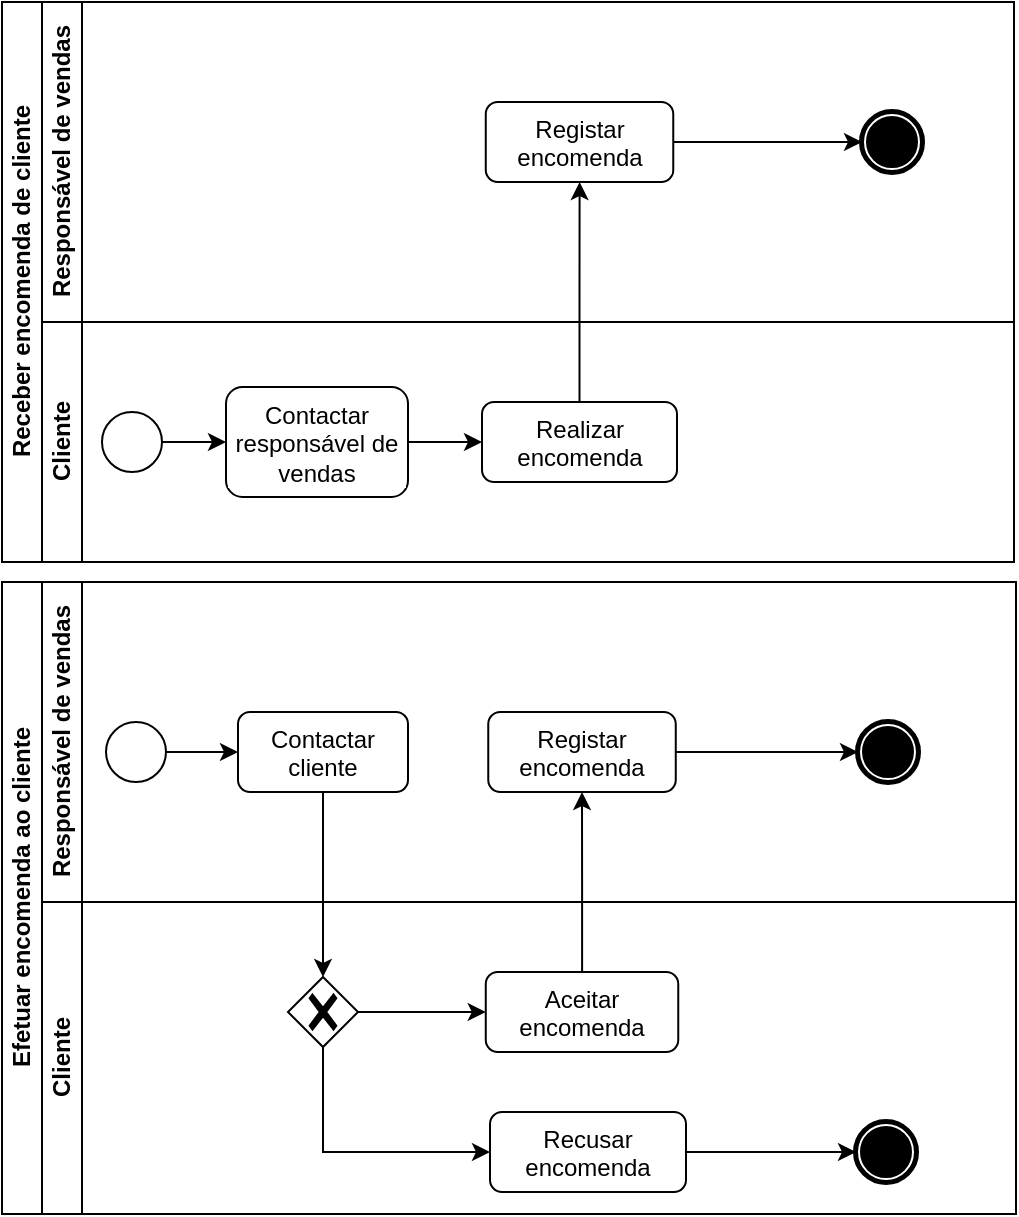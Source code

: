 <mxfile version="20.6.1" type="device" pages="4"><diagram id="prtHgNgQTEPvFCAcTncT" name="Encomenda"><mxGraphModel dx="967" dy="683" grid="0" gridSize="10" guides="1" tooltips="1" connect="1" arrows="1" fold="1" page="1" pageScale="1" pageWidth="827" pageHeight="1169" math="0" shadow="0"><root><mxCell id="0"/><mxCell id="1" parent="0"/><mxCell id="yx0AyMWjw7R9wKu44kIX-41" value="Receber encomenda de cliente" style="swimlane;html=1;childLayout=stackLayout;resizeParent=1;resizeParentMax=0;horizontal=0;startSize=20;horizontalStack=0;" vertex="1" parent="1"><mxGeometry x="130" y="20" width="506" height="280" as="geometry"/></mxCell><mxCell id="yx0AyMWjw7R9wKu44kIX-42" value="" style="edgeStyle=orthogonalEdgeStyle;rounded=0;orthogonalLoop=1;jettySize=auto;html=1;dashed=1;endArrow=none;endFill=0;" edge="1" parent="yx0AyMWjw7R9wKu44kIX-41"><mxGeometry relative="1" as="geometry"><mxPoint x="180" y="90" as="sourcePoint"/><mxPoint x="180" y="90" as="targetPoint"/></mxGeometry></mxCell><mxCell id="yx0AyMWjw7R9wKu44kIX-43" style="edgeStyle=orthogonalEdgeStyle;rounded=0;orthogonalLoop=1;jettySize=auto;html=1;endArrow=classic;endFill=1;" edge="1" parent="yx0AyMWjw7R9wKu44kIX-41"><mxGeometry relative="1" as="geometry"><mxPoint x="300" y="140" as="targetPoint"/></mxGeometry></mxCell><mxCell id="yx0AyMWjw7R9wKu44kIX-44" style="edgeStyle=orthogonalEdgeStyle;rounded=0;orthogonalLoop=1;jettySize=auto;html=1;endArrow=classic;endFill=1;" edge="1" parent="yx0AyMWjw7R9wKu44kIX-41"><mxGeometry relative="1" as="geometry"><Array as="points"><mxPoint x="180" y="220"/><mxPoint x="400" y="220"/></Array><mxPoint x="180" y="90" as="sourcePoint"/></mxGeometry></mxCell><mxCell id="yx0AyMWjw7R9wKu44kIX-45" value="Responsável de vendas" style="swimlane;html=1;startSize=20;horizontal=0;" vertex="1" parent="yx0AyMWjw7R9wKu44kIX-41"><mxGeometry x="20" width="486" height="160" as="geometry"/></mxCell><mxCell id="yx0AyMWjw7R9wKu44kIX-46" value="" style="edgeStyle=orthogonalEdgeStyle;rounded=0;orthogonalLoop=1;jettySize=auto;html=1;endArrow=classic;endFill=1;" edge="1" parent="yx0AyMWjw7R9wKu44kIX-45"><mxGeometry relative="1" as="geometry"><mxPoint x="200" y="60" as="sourcePoint"/></mxGeometry></mxCell><mxCell id="yx0AyMWjw7R9wKu44kIX-47" style="edgeStyle=orthogonalEdgeStyle;rounded=0;orthogonalLoop=1;jettySize=auto;html=1;" edge="1" parent="yx0AyMWjw7R9wKu44kIX-45" source="yx0AyMWjw7R9wKu44kIX-48" target="yx0AyMWjw7R9wKu44kIX-49"><mxGeometry relative="1" as="geometry"/></mxCell><mxCell id="yx0AyMWjw7R9wKu44kIX-48" value="Registar encomenda" style="rounded=1;whiteSpace=wrap;html=1;verticalAlign=top;labelBackgroundColor=#ffffff;" vertex="1" parent="yx0AyMWjw7R9wKu44kIX-45"><mxGeometry x="221.88" y="50" width="93.75" height="40" as="geometry"/></mxCell><mxCell id="yx0AyMWjw7R9wKu44kIX-49" value="" style="points=[[0.145,0.145,0],[0.5,0,0],[0.855,0.145,0],[1,0.5,0],[0.855,0.855,0],[0.5,1,0],[0.145,0.855,0],[0,0.5,0]];shape=mxgraph.bpmn.event;html=1;verticalLabelPosition=bottom;labelBackgroundColor=#ffffff;verticalAlign=top;align=center;perimeter=ellipsePerimeter;outlineConnect=0;aspect=fixed;outline=end;symbol=terminate;" vertex="1" parent="yx0AyMWjw7R9wKu44kIX-45"><mxGeometry x="410" y="55" width="30" height="30" as="geometry"/></mxCell><mxCell id="yx0AyMWjw7R9wKu44kIX-50" value="Cliente" style="swimlane;html=1;startSize=20;horizontal=0;" vertex="1" parent="yx0AyMWjw7R9wKu44kIX-41"><mxGeometry x="20" y="160" width="486" height="120" as="geometry"><mxRectangle x="20" y="160" width="550" height="26" as="alternateBounds"/></mxGeometry></mxCell><mxCell id="yx0AyMWjw7R9wKu44kIX-51" value="" style="edgeStyle=orthogonalEdgeStyle;rounded=0;orthogonalLoop=1;jettySize=auto;html=1;endArrow=classic;endFill=1;" edge="1" parent="yx0AyMWjw7R9wKu44kIX-50"><mxGeometry relative="1" as="geometry"><mxPoint x="320" y="50" as="sourcePoint"/></mxGeometry></mxCell><mxCell id="yx0AyMWjw7R9wKu44kIX-52" value="" style="edgeStyle=orthogonalEdgeStyle;rounded=0;orthogonalLoop=1;jettySize=auto;html=1;" edge="1" parent="yx0AyMWjw7R9wKu44kIX-50" source="yx0AyMWjw7R9wKu44kIX-53" target="yx0AyMWjw7R9wKu44kIX-54"><mxGeometry relative="1" as="geometry"/></mxCell><mxCell id="yx0AyMWjw7R9wKu44kIX-53" value="" style="points=[[0.145,0.145,0],[0.5,0,0],[0.855,0.145,0],[1,0.5,0],[0.855,0.855,0],[0.5,1,0],[0.145,0.855,0],[0,0.5,0]];shape=mxgraph.bpmn.event;html=1;verticalLabelPosition=bottom;labelBackgroundColor=#ffffff;verticalAlign=top;align=center;perimeter=ellipsePerimeter;outlineConnect=0;aspect=fixed;outline=standard;symbol=general;" vertex="1" parent="yx0AyMWjw7R9wKu44kIX-50"><mxGeometry x="30" y="45" width="30" height="30" as="geometry"/></mxCell><mxCell id="yx0AyMWjw7R9wKu44kIX-54" value="Contactar responsável de vendas" style="rounded=1;whiteSpace=wrap;html=1;verticalAlign=top;labelBackgroundColor=#ffffff;" vertex="1" parent="yx0AyMWjw7R9wKu44kIX-50"><mxGeometry x="92" y="32.5" width="91" height="55" as="geometry"/></mxCell><mxCell id="yx0AyMWjw7R9wKu44kIX-55" value="Realizar&lt;br&gt;encomenda" style="whiteSpace=wrap;html=1;verticalAlign=top;rounded=1;labelBackgroundColor=#ffffff;" vertex="1" parent="yx0AyMWjw7R9wKu44kIX-50"><mxGeometry x="220" y="40" width="97.5" height="40" as="geometry"/></mxCell><mxCell id="yx0AyMWjw7R9wKu44kIX-56" value="" style="edgeStyle=orthogonalEdgeStyle;rounded=0;orthogonalLoop=1;jettySize=auto;html=1;" edge="1" parent="yx0AyMWjw7R9wKu44kIX-50" source="yx0AyMWjw7R9wKu44kIX-54" target="yx0AyMWjw7R9wKu44kIX-55"><mxGeometry relative="1" as="geometry"/></mxCell><mxCell id="yx0AyMWjw7R9wKu44kIX-57" style="edgeStyle=orthogonalEdgeStyle;rounded=0;orthogonalLoop=1;jettySize=auto;html=1;" edge="1" parent="yx0AyMWjw7R9wKu44kIX-41" source="yx0AyMWjw7R9wKu44kIX-55" target="yx0AyMWjw7R9wKu44kIX-48"><mxGeometry relative="1" as="geometry"/></mxCell><mxCell id="yx0AyMWjw7R9wKu44kIX-58" value="Efetuar encomenda ao cliente" style="swimlane;html=1;childLayout=stackLayout;resizeParent=1;resizeParentMax=0;horizontal=0;startSize=20;horizontalStack=0;" vertex="1" parent="1"><mxGeometry x="130" y="310" width="507" height="316" as="geometry"/></mxCell><mxCell id="yx0AyMWjw7R9wKu44kIX-59" value="" style="edgeStyle=orthogonalEdgeStyle;rounded=0;orthogonalLoop=1;jettySize=auto;html=1;dashed=1;endArrow=none;endFill=0;" edge="1" parent="yx0AyMWjw7R9wKu44kIX-58"><mxGeometry relative="1" as="geometry"><mxPoint x="180" y="90" as="sourcePoint"/><mxPoint x="180" y="90" as="targetPoint"/></mxGeometry></mxCell><mxCell id="yx0AyMWjw7R9wKu44kIX-60" style="edgeStyle=orthogonalEdgeStyle;rounded=0;orthogonalLoop=1;jettySize=auto;html=1;endArrow=classic;endFill=1;" edge="1" parent="yx0AyMWjw7R9wKu44kIX-58"><mxGeometry relative="1" as="geometry"><mxPoint x="300" y="140" as="targetPoint"/></mxGeometry></mxCell><mxCell id="yx0AyMWjw7R9wKu44kIX-61" style="edgeStyle=orthogonalEdgeStyle;rounded=0;orthogonalLoop=1;jettySize=auto;html=1;endArrow=classic;endFill=1;" edge="1" parent="yx0AyMWjw7R9wKu44kIX-58"><mxGeometry relative="1" as="geometry"><Array as="points"><mxPoint x="180" y="220"/><mxPoint x="400" y="220"/></Array><mxPoint x="180" y="90" as="sourcePoint"/></mxGeometry></mxCell><mxCell id="yx0AyMWjw7R9wKu44kIX-62" value="Responsável de vendas" style="swimlane;html=1;startSize=20;horizontal=0;" vertex="1" parent="yx0AyMWjw7R9wKu44kIX-58"><mxGeometry x="20" width="487" height="160" as="geometry"/></mxCell><mxCell id="yx0AyMWjw7R9wKu44kIX-63" value="" style="edgeStyle=orthogonalEdgeStyle;rounded=0;orthogonalLoop=1;jettySize=auto;html=1;endArrow=classic;endFill=1;" edge="1" parent="yx0AyMWjw7R9wKu44kIX-62"><mxGeometry relative="1" as="geometry"><mxPoint x="200" y="60" as="sourcePoint"/></mxGeometry></mxCell><mxCell id="yx0AyMWjw7R9wKu44kIX-64" style="edgeStyle=orthogonalEdgeStyle;rounded=0;orthogonalLoop=1;jettySize=auto;html=1;" edge="1" parent="yx0AyMWjw7R9wKu44kIX-62" source="yx0AyMWjw7R9wKu44kIX-65" target="yx0AyMWjw7R9wKu44kIX-66"><mxGeometry relative="1" as="geometry"/></mxCell><mxCell id="yx0AyMWjw7R9wKu44kIX-65" value="Registar encomenda" style="rounded=1;whiteSpace=wrap;html=1;verticalAlign=top;labelBackgroundColor=#ffffff;" vertex="1" parent="yx0AyMWjw7R9wKu44kIX-62"><mxGeometry x="223.13" y="65" width="93.75" height="40" as="geometry"/></mxCell><mxCell id="yx0AyMWjw7R9wKu44kIX-66" value="" style="points=[[0.145,0.145,0],[0.5,0,0],[0.855,0.145,0],[1,0.5,0],[0.855,0.855,0],[0.5,1,0],[0.145,0.855,0],[0,0.5,0]];shape=mxgraph.bpmn.event;html=1;verticalLabelPosition=bottom;labelBackgroundColor=#ffffff;verticalAlign=top;align=center;perimeter=ellipsePerimeter;outlineConnect=0;aspect=fixed;outline=end;symbol=terminate;" vertex="1" parent="yx0AyMWjw7R9wKu44kIX-62"><mxGeometry x="408" y="70" width="30" height="30" as="geometry"/></mxCell><mxCell id="yx0AyMWjw7R9wKu44kIX-67" value="" style="points=[[0.145,0.145,0],[0.5,0,0],[0.855,0.145,0],[1,0.5,0],[0.855,0.855,0],[0.5,1,0],[0.145,0.855,0],[0,0.5,0]];shape=mxgraph.bpmn.event;html=1;verticalLabelPosition=bottom;labelBackgroundColor=#ffffff;verticalAlign=top;align=center;perimeter=ellipsePerimeter;outlineConnect=0;aspect=fixed;outline=standard;symbol=general;" vertex="1" parent="yx0AyMWjw7R9wKu44kIX-62"><mxGeometry x="32" y="70" width="30" height="30" as="geometry"/></mxCell><mxCell id="yx0AyMWjw7R9wKu44kIX-68" value="Contactar cliente" style="rounded=1;whiteSpace=wrap;html=1;verticalAlign=top;labelBackgroundColor=#ffffff;" vertex="1" parent="yx0AyMWjw7R9wKu44kIX-62"><mxGeometry x="98" y="65" width="85" height="40" as="geometry"/></mxCell><mxCell id="yx0AyMWjw7R9wKu44kIX-69" value="" style="edgeStyle=orthogonalEdgeStyle;rounded=0;orthogonalLoop=1;jettySize=auto;html=1;" edge="1" parent="yx0AyMWjw7R9wKu44kIX-62" source="yx0AyMWjw7R9wKu44kIX-67" target="yx0AyMWjw7R9wKu44kIX-68"><mxGeometry relative="1" as="geometry"/></mxCell><mxCell id="yx0AyMWjw7R9wKu44kIX-70" style="edgeStyle=orthogonalEdgeStyle;rounded=0;orthogonalLoop=1;jettySize=auto;html=1;" edge="1" parent="yx0AyMWjw7R9wKu44kIX-58" source="yx0AyMWjw7R9wKu44kIX-74" target="yx0AyMWjw7R9wKu44kIX-65"><mxGeometry relative="1" as="geometry"/></mxCell><mxCell id="yx0AyMWjw7R9wKu44kIX-71" style="edgeStyle=none;html=1;" edge="1" parent="yx0AyMWjw7R9wKu44kIX-58" source="yx0AyMWjw7R9wKu44kIX-68" target="yx0AyMWjw7R9wKu44kIX-77"><mxGeometry relative="1" as="geometry"/></mxCell><mxCell id="yx0AyMWjw7R9wKu44kIX-72" value="Cliente" style="swimlane;html=1;startSize=20;horizontal=0;" vertex="1" parent="yx0AyMWjw7R9wKu44kIX-58"><mxGeometry x="20" y="160" width="487" height="156" as="geometry"/></mxCell><mxCell id="yx0AyMWjw7R9wKu44kIX-73" value="" style="edgeStyle=orthogonalEdgeStyle;rounded=0;orthogonalLoop=1;jettySize=auto;html=1;endArrow=classic;endFill=1;" edge="1" parent="yx0AyMWjw7R9wKu44kIX-72"><mxGeometry relative="1" as="geometry"><mxPoint x="320" y="50" as="sourcePoint"/></mxGeometry></mxCell><mxCell id="yx0AyMWjw7R9wKu44kIX-74" value="Aceitar encomenda" style="whiteSpace=wrap;html=1;verticalAlign=top;rounded=1;labelBackgroundColor=#ffffff;" vertex="1" parent="yx0AyMWjw7R9wKu44kIX-72"><mxGeometry x="221.88" y="35" width="96.25" height="40" as="geometry"/></mxCell><mxCell id="yx0AyMWjw7R9wKu44kIX-76" style="edgeStyle=none;html=1;entryX=0;entryY=0.5;entryDx=0;entryDy=0;" edge="1" parent="yx0AyMWjw7R9wKu44kIX-72" source="yx0AyMWjw7R9wKu44kIX-77" target="yx0AyMWjw7R9wKu44kIX-74"><mxGeometry relative="1" as="geometry"/></mxCell><mxCell id="9KT2LvJoQJHyQnMYG8sa-1" style="edgeStyle=orthogonalEdgeStyle;rounded=0;orthogonalLoop=1;jettySize=auto;html=1;" edge="1" parent="yx0AyMWjw7R9wKu44kIX-72" source="yx0AyMWjw7R9wKu44kIX-77" target="yx0AyMWjw7R9wKu44kIX-79"><mxGeometry relative="1" as="geometry"><Array as="points"><mxPoint x="141" y="125"/></Array></mxGeometry></mxCell><mxCell id="yx0AyMWjw7R9wKu44kIX-77" value="" style="points=[[0.25,0.25,0],[0.5,0,0],[0.75,0.25,0],[1,0.5,0],[0.75,0.75,0],[0.5,1,0],[0.25,0.75,0],[0,0.5,0]];shape=mxgraph.bpmn.gateway2;html=1;verticalLabelPosition=bottom;labelBackgroundColor=#ffffff;verticalAlign=top;align=center;perimeter=rhombusPerimeter;outlineConnect=0;outline=none;symbol=none;gwType=exclusive;" vertex="1" parent="yx0AyMWjw7R9wKu44kIX-72"><mxGeometry x="123" y="37.5" width="35" height="35" as="geometry"/></mxCell><mxCell id="yx0AyMWjw7R9wKu44kIX-78" style="edgeStyle=none;html=1;entryX=0;entryY=0.5;entryDx=0;entryDy=0;entryPerimeter=0;" edge="1" parent="yx0AyMWjw7R9wKu44kIX-72" source="yx0AyMWjw7R9wKu44kIX-79" target="yx0AyMWjw7R9wKu44kIX-80"><mxGeometry relative="1" as="geometry"/></mxCell><mxCell id="yx0AyMWjw7R9wKu44kIX-79" value="Recusar encomenda" style="whiteSpace=wrap;html=1;verticalAlign=top;rounded=1;labelBackgroundColor=#ffffff;" vertex="1" parent="yx0AyMWjw7R9wKu44kIX-72"><mxGeometry x="224" y="105" width="98" height="40" as="geometry"/></mxCell><mxCell id="yx0AyMWjw7R9wKu44kIX-80" value="" style="points=[[0.145,0.145,0],[0.5,0,0],[0.855,0.145,0],[1,0.5,0],[0.855,0.855,0],[0.5,1,0],[0.145,0.855,0],[0,0.5,0]];shape=mxgraph.bpmn.event;html=1;verticalLabelPosition=bottom;labelBackgroundColor=#ffffff;verticalAlign=top;align=center;perimeter=ellipsePerimeter;outlineConnect=0;aspect=fixed;outline=end;symbol=terminate;" vertex="1" parent="yx0AyMWjw7R9wKu44kIX-72"><mxGeometry x="407" y="110" width="30" height="30" as="geometry"/></mxCell></root></mxGraphModel></diagram><diagram id="d-BW52zrwk_CyAHtJiAU" name="Pagamento"><mxGraphModel dx="933" dy="659" grid="0" gridSize="10" guides="1" tooltips="1" connect="1" arrows="1" fold="1" page="1" pageScale="1" pageWidth="827" pageHeight="1169" math="0" shadow="0"><root><mxCell id="0"/><mxCell id="1" parent="0"/><mxCell id="eBTcU41sorXh6YtexqLI-1" value="Pagamento da encomenda" style="swimlane;html=1;childLayout=stackLayout;resizeParent=1;resizeParentMax=0;horizontal=0;startSize=20;horizontalStack=0;" parent="1" vertex="1"><mxGeometry x="100" y="60" width="570" height="372" as="geometry"/></mxCell><mxCell id="eBTcU41sorXh6YtexqLI-2" value="" style="edgeStyle=orthogonalEdgeStyle;rounded=0;orthogonalLoop=1;jettySize=auto;html=1;dashed=1;endArrow=none;endFill=0;" parent="eBTcU41sorXh6YtexqLI-1" edge="1"><mxGeometry relative="1" as="geometry"><mxPoint x="180" y="90" as="sourcePoint"/><mxPoint x="180" y="90" as="targetPoint"/></mxGeometry></mxCell><mxCell id="eBTcU41sorXh6YtexqLI-3" style="edgeStyle=orthogonalEdgeStyle;rounded=0;orthogonalLoop=1;jettySize=auto;html=1;endArrow=classic;endFill=1;" parent="eBTcU41sorXh6YtexqLI-1" edge="1"><mxGeometry relative="1" as="geometry"><mxPoint x="300" y="140" as="targetPoint"/></mxGeometry></mxCell><mxCell id="eBTcU41sorXh6YtexqLI-4" style="edgeStyle=orthogonalEdgeStyle;rounded=0;orthogonalLoop=1;jettySize=auto;html=1;endArrow=classic;endFill=1;" parent="eBTcU41sorXh6YtexqLI-1" edge="1"><mxGeometry relative="1" as="geometry"><Array as="points"><mxPoint x="180" y="220"/><mxPoint x="400" y="220"/></Array><mxPoint x="180" y="90" as="sourcePoint"/></mxGeometry></mxCell><mxCell id="eBTcU41sorXh6YtexqLI-5" value="Responsável de vendas" style="swimlane;html=1;startSize=20;horizontal=0;" parent="eBTcU41sorXh6YtexqLI-1" vertex="1"><mxGeometry x="20" width="550" height="160" as="geometry"/></mxCell><mxCell id="eBTcU41sorXh6YtexqLI-6" value="" style="edgeStyle=orthogonalEdgeStyle;rounded=0;orthogonalLoop=1;jettySize=auto;html=1;endArrow=classic;endFill=1;" parent="eBTcU41sorXh6YtexqLI-5" edge="1"><mxGeometry relative="1" as="geometry"><mxPoint x="200" y="60" as="sourcePoint"/></mxGeometry></mxCell><mxCell id="eBTcU41sorXh6YtexqLI-8" value="Regista pagamento" style="rounded=1;whiteSpace=wrap;html=1;verticalAlign=top;labelBackgroundColor=#ffffff;" parent="eBTcU41sorXh6YtexqLI-5" vertex="1"><mxGeometry x="221.88" y="50" width="93.75" height="40" as="geometry"/></mxCell><mxCell id="eBTcU41sorXh6YtexqLI-9" value="" style="points=[[0.145,0.145,0],[0.5,0,0],[0.855,0.145,0],[1,0.5,0],[0.855,0.855,0],[0.5,1,0],[0.145,0.855,0],[0,0.5,0]];shape=mxgraph.bpmn.event;html=1;verticalLabelPosition=bottom;labelBackgroundColor=#ffffff;verticalAlign=top;align=center;perimeter=ellipsePerimeter;outlineConnect=0;aspect=fixed;outline=end;symbol=terminate;" parent="eBTcU41sorXh6YtexqLI-5" vertex="1"><mxGeometry x="480" y="55" width="30" height="30" as="geometry"/></mxCell><mxCell id="OiMQ0ruZ9SNspKsu7AdL-2" style="edgeStyle=orthogonalEdgeStyle;rounded=0;orthogonalLoop=1;jettySize=auto;html=1;" parent="eBTcU41sorXh6YtexqLI-5" source="eBTcU41sorXh6YtexqLI-8" target="eBTcU41sorXh6YtexqLI-9" edge="1"><mxGeometry relative="1" as="geometry"><mxPoint x="400" y="160" as="targetPoint"/></mxGeometry></mxCell><mxCell id="eBTcU41sorXh6YtexqLI-10" value="Cliente" style="swimlane;html=1;startSize=20;horizontal=0;" parent="eBTcU41sorXh6YtexqLI-1" vertex="1"><mxGeometry x="20" y="160" width="550" height="212" as="geometry"/></mxCell><mxCell id="eBTcU41sorXh6YtexqLI-11" value="" style="edgeStyle=orthogonalEdgeStyle;rounded=0;orthogonalLoop=1;jettySize=auto;html=1;endArrow=classic;endFill=1;" parent="eBTcU41sorXh6YtexqLI-10" edge="1"><mxGeometry relative="1" as="geometry"><mxPoint x="320" y="50" as="sourcePoint"/></mxGeometry></mxCell><mxCell id="eBTcU41sorXh6YtexqLI-12" value="" style="edgeStyle=orthogonalEdgeStyle;rounded=0;orthogonalLoop=1;jettySize=auto;html=1;" parent="eBTcU41sorXh6YtexqLI-10" source="eBTcU41sorXh6YtexqLI-13" target="eBTcU41sorXh6YtexqLI-14" edge="1"><mxGeometry relative="1" as="geometry"/></mxCell><mxCell id="eBTcU41sorXh6YtexqLI-13" value="" style="points=[[0.145,0.145,0],[0.5,0,0],[0.855,0.145,0],[1,0.5,0],[0.855,0.855,0],[0.5,1,0],[0.145,0.855,0],[0,0.5,0]];shape=mxgraph.bpmn.event;html=1;verticalLabelPosition=bottom;labelBackgroundColor=#ffffff;verticalAlign=top;align=center;perimeter=ellipsePerimeter;outlineConnect=0;aspect=fixed;outline=standard;symbol=general;" parent="eBTcU41sorXh6YtexqLI-10" vertex="1"><mxGeometry x="29" y="107" width="30" height="30" as="geometry"/></mxCell><mxCell id="Bak47xeR0GKBCphncyVo-7" style="edgeStyle=orthogonalEdgeStyle;rounded=0;orthogonalLoop=1;jettySize=auto;html=1;" edge="1" parent="eBTcU41sorXh6YtexqLI-10" source="eBTcU41sorXh6YtexqLI-14" target="Bak47xeR0GKBCphncyVo-1"><mxGeometry relative="1" as="geometry"/></mxCell><mxCell id="eBTcU41sorXh6YtexqLI-14" value="Realizar pagamento" style="rounded=1;whiteSpace=wrap;html=1;verticalAlign=top;labelBackgroundColor=#ffffff;" parent="eBTcU41sorXh6YtexqLI-10" vertex="1"><mxGeometry x="108" y="102" width="85" height="40" as="geometry"/></mxCell><mxCell id="Bak47xeR0GKBCphncyVo-10" style="edgeStyle=orthogonalEdgeStyle;rounded=0;orthogonalLoop=1;jettySize=auto;html=1;" edge="1" parent="eBTcU41sorXh6YtexqLI-10" source="Bak47xeR0GKBCphncyVo-1" target="Bak47xeR0GKBCphncyVo-9"><mxGeometry relative="1" as="geometry"/></mxCell><mxCell id="Bak47xeR0GKBCphncyVo-13" style="edgeStyle=orthogonalEdgeStyle;rounded=0;orthogonalLoop=1;jettySize=auto;html=1;" edge="1" parent="eBTcU41sorXh6YtexqLI-10" source="Bak47xeR0GKBCphncyVo-1" target="Bak47xeR0GKBCphncyVo-14"><mxGeometry relative="1" as="geometry"><mxPoint x="242.483" y="176.017" as="targetPoint"/></mxGeometry></mxCell><mxCell id="Bak47xeR0GKBCphncyVo-1" value="" style="points=[[0.25,0.25,0],[0.5,0,0],[0.75,0.25,0],[1,0.5,0],[0.75,0.75,0],[0.5,1,0],[0.25,0.75,0],[0,0.5,0]];shape=mxgraph.bpmn.gateway2;html=1;verticalLabelPosition=bottom;labelBackgroundColor=#ffffff;verticalAlign=top;align=center;perimeter=rhombusPerimeter;outlineConnect=0;outline=none;symbol=none;gwType=exclusive;" vertex="1" parent="eBTcU41sorXh6YtexqLI-10"><mxGeometry x="225" y="104.5" width="35" height="35" as="geometry"/></mxCell><mxCell id="Bak47xeR0GKBCphncyVo-9" value="Efetuar pagamento único" style="rounded=1;whiteSpace=wrap;html=1;verticalAlign=top;labelBackgroundColor=#ffffff;" vertex="1" parent="eBTcU41sorXh6YtexqLI-10"><mxGeometry x="330" y="102" width="106" height="41" as="geometry"/></mxCell><mxCell id="Bak47xeR0GKBCphncyVo-14" value="Efetuar pagamento de prestação" style="rounded=1;whiteSpace=wrap;html=1;verticalAlign=top;labelBackgroundColor=#ffffff;" vertex="1" parent="eBTcU41sorXh6YtexqLI-10"><mxGeometry x="178.5" y="35" width="128" height="40" as="geometry"/></mxCell><mxCell id="Bak47xeR0GKBCphncyVo-16" style="edgeStyle=orthogonalEdgeStyle;rounded=0;orthogonalLoop=1;jettySize=auto;html=1;" edge="1" parent="eBTcU41sorXh6YtexqLI-1" source="Bak47xeR0GKBCphncyVo-14" target="eBTcU41sorXh6YtexqLI-8"><mxGeometry relative="1" as="geometry"><Array as="points"><mxPoint x="263" y="142"/><mxPoint x="289" y="142"/></Array></mxGeometry></mxCell><mxCell id="Bak47xeR0GKBCphncyVo-17" style="edgeStyle=orthogonalEdgeStyle;rounded=0;orthogonalLoop=1;jettySize=auto;html=1;" edge="1" parent="eBTcU41sorXh6YtexqLI-1"><mxGeometry relative="1" as="geometry"><mxPoint x="403" y="261" as="sourcePoint"/><mxPoint x="289" y="89" as="targetPoint"/><Array as="points"><mxPoint x="403" y="142"/><mxPoint x="289" y="142"/></Array></mxGeometry></mxCell></root></mxGraphModel></diagram><diagram id="e7WQ49J3M4YgBB8D_VB8" name="Envio"><mxGraphModel dx="1244" dy="878" grid="0" gridSize="10" guides="1" tooltips="1" connect="1" arrows="1" fold="1" page="1" pageScale="1" pageWidth="827" pageHeight="1169" math="0" shadow="0"><root><mxCell id="0"/><mxCell id="1" parent="0"/><mxCell id="b9BTjIUpl70QoIJLo-GE-1" value="Envio da encomenda" style="swimlane;html=1;childLayout=stackLayout;resizeParent=1;resizeParentMax=0;horizontal=0;startSize=20;horizontalStack=0;" parent="1" vertex="1"><mxGeometry x="36" y="33" width="777" height="417" as="geometry"/></mxCell><mxCell id="b9BTjIUpl70QoIJLo-GE-3" style="edgeStyle=orthogonalEdgeStyle;rounded=0;orthogonalLoop=1;jettySize=auto;html=1;endArrow=classic;endFill=1;" parent="b9BTjIUpl70QoIJLo-GE-1" edge="1"><mxGeometry relative="1" as="geometry"><mxPoint x="300" y="140" as="targetPoint"/></mxGeometry></mxCell><mxCell id="b9BTjIUpl70QoIJLo-GE-4" style="edgeStyle=orthogonalEdgeStyle;rounded=0;orthogonalLoop=1;jettySize=auto;html=1;endArrow=classic;endFill=1;" parent="b9BTjIUpl70QoIJLo-GE-1" edge="1"><mxGeometry relative="1" as="geometry"><Array as="points"><mxPoint x="180" y="220"/><mxPoint x="400" y="220"/></Array><mxPoint x="180" y="90" as="sourcePoint"/></mxGeometry></mxCell><mxCell id="b9BTjIUpl70QoIJLo-GE-2" value="" style="edgeStyle=orthogonalEdgeStyle;rounded=0;orthogonalLoop=1;jettySize=auto;html=1;dashed=1;endArrow=none;endFill=0;" parent="b9BTjIUpl70QoIJLo-GE-1" edge="1"><mxGeometry relative="1" as="geometry"><mxPoint x="250" y="88.25" as="sourcePoint"/><mxPoint x="250" y="88.25" as="targetPoint"/></mxGeometry></mxCell><mxCell id="b9BTjIUpl70QoIJLo-GE-31" style="edgeStyle=orthogonalEdgeStyle;rounded=0;orthogonalLoop=1;jettySize=auto;html=1;" parent="b9BTjIUpl70QoIJLo-GE-1" source="b9BTjIUpl70QoIJLo-GE-30" target="b9BTjIUpl70QoIJLo-GE-32" edge="1"><mxGeometry relative="1" as="geometry"><mxPoint x="456" y="180" as="targetPoint"/><Array as="points"/></mxGeometry></mxCell><mxCell id="DbAmNADWj8VeYmNgdrTk-4" value="" style="edgeStyle=orthogonalEdgeStyle;rounded=0;orthogonalLoop=1;jettySize=auto;html=1;" parent="b9BTjIUpl70QoIJLo-GE-1" source="q51dZO_W3QpwPdn9Uzgo-6" target="DbAmNADWj8VeYmNgdrTk-3" edge="1"><mxGeometry relative="1" as="geometry"/></mxCell><mxCell id="b9BTjIUpl70QoIJLo-GE-5" value="Responsável de vendas" style="swimlane;html=1;startSize=20;horizontal=0;" parent="b9BTjIUpl70QoIJLo-GE-1" vertex="1"><mxGeometry x="20" width="757" height="188" as="geometry"/></mxCell><mxCell id="b9BTjIUpl70QoIJLo-GE-6" value="" style="edgeStyle=orthogonalEdgeStyle;rounded=0;orthogonalLoop=1;jettySize=auto;html=1;endArrow=classic;endFill=1;" parent="b9BTjIUpl70QoIJLo-GE-5" edge="1"><mxGeometry relative="1" as="geometry"><mxPoint x="200" y="60" as="sourcePoint"/></mxGeometry></mxCell><mxCell id="Myl1Zqr4rBEgoG3kjwKQ-11" style="edgeStyle=orthogonalEdgeStyle;rounded=0;orthogonalLoop=1;jettySize=auto;html=1;" edge="1" parent="b9BTjIUpl70QoIJLo-GE-5" source="b9BTjIUpl70QoIJLo-GE-13" target="Myl1Zqr4rBEgoG3kjwKQ-1"><mxGeometry relative="1" as="geometry"/></mxCell><mxCell id="b9BTjIUpl70QoIJLo-GE-13" value="" style="points=[[0.145,0.145,0],[0.5,0,0],[0.855,0.145,0],[1,0.5,0],[0.855,0.855,0],[0.5,1,0],[0.145,0.855,0],[0,0.5,0]];shape=mxgraph.bpmn.event;html=1;verticalLabelPosition=bottom;labelBackgroundColor=#ffffff;verticalAlign=top;align=center;perimeter=ellipsePerimeter;outlineConnect=0;aspect=fixed;outline=standard;symbol=general;" parent="b9BTjIUpl70QoIJLo-GE-5" vertex="1"><mxGeometry x="87.5" y="18" width="30" height="30" as="geometry"/></mxCell><mxCell id="b9BTjIUpl70QoIJLo-GE-14" value="Empacotar encomenda" style="rounded=1;whiteSpace=wrap;html=1;verticalAlign=top;labelBackgroundColor=#ffffff;" parent="b9BTjIUpl70QoIJLo-GE-5" vertex="1"><mxGeometry x="495" y="40" width="85" height="40" as="geometry"/></mxCell><mxCell id="b9BTjIUpl70QoIJLo-GE-29" value="" style="edgeStyle=orthogonalEdgeStyle;rounded=0;orthogonalLoop=1;jettySize=auto;html=1;" parent="b9BTjIUpl70QoIJLo-GE-5" source="b9BTjIUpl70QoIJLo-GE-27" target="b9BTjIUpl70QoIJLo-GE-30" edge="1"><mxGeometry relative="1" as="geometry"><mxPoint x="635" y="67" as="targetPoint"/></mxGeometry></mxCell><mxCell id="b9BTjIUpl70QoIJLo-GE-27" value="Entregar&amp;nbsp;à transportadora" style="rounded=1;whiteSpace=wrap;html=1;verticalAlign=top;labelBackgroundColor=#ffffff;" parent="b9BTjIUpl70QoIJLo-GE-5" vertex="1"><mxGeometry x="609" y="40" width="85" height="40" as="geometry"/></mxCell><mxCell id="b9BTjIUpl70QoIJLo-GE-26" value="" style="edgeStyle=orthogonalEdgeStyle;rounded=0;orthogonalLoop=1;jettySize=auto;html=1;" parent="b9BTjIUpl70QoIJLo-GE-5" source="b9BTjIUpl70QoIJLo-GE-14" target="b9BTjIUpl70QoIJLo-GE-27" edge="1"><mxGeometry relative="1" as="geometry"><mxPoint x="398.5" y="65.75" as="targetPoint"/></mxGeometry></mxCell><mxCell id="b9BTjIUpl70QoIJLo-GE-30" value="Alterar estado da encomenda (SHIPPED)" style="rounded=1;whiteSpace=wrap;html=1;verticalAlign=top;labelBackgroundColor=#ffffff;" parent="b9BTjIUpl70QoIJLo-GE-5" vertex="1"><mxGeometry x="596.5" y="115" width="110" height="60" as="geometry"/></mxCell><mxCell id="q51dZO_W3QpwPdn9Uzgo-1" style="edgeStyle=orthogonalEdgeStyle;rounded=0;orthogonalLoop=1;jettySize=auto;html=1;" parent="b9BTjIUpl70QoIJLo-GE-5" source="tFDobu5jFCyrruLnfDsz-1" target="q51dZO_W3QpwPdn9Uzgo-2" edge="1"><mxGeometry relative="1" as="geometry"><mxPoint x="304" y="60" as="targetPoint"/></mxGeometry></mxCell><mxCell id="tFDobu5jFCyrruLnfDsz-1" value="Verificar existência de stock no armazém mais próximo" style="rounded=1;whiteSpace=wrap;html=1;verticalAlign=top;labelBackgroundColor=#ffffff;" parent="b9BTjIUpl70QoIJLo-GE-5" vertex="1"><mxGeometry x="182" y="31.75" width="137" height="56.5" as="geometry"/></mxCell><mxCell id="q51dZO_W3QpwPdn9Uzgo-4" value="Stock disponível" style="edgeStyle=orthogonalEdgeStyle;rounded=0;orthogonalLoop=1;jettySize=auto;html=1;" parent="b9BTjIUpl70QoIJLo-GE-5" target="b9BTjIUpl70QoIJLo-GE-14" edge="1"><mxGeometry relative="1" as="geometry"><mxPoint x="381" y="60" as="sourcePoint"/><mxPoint x="493" y="60" as="targetPoint"/></mxGeometry></mxCell><mxCell id="q51dZO_W3QpwPdn9Uzgo-7" value="Falta de stock" style="edgeStyle=orthogonalEdgeStyle;rounded=0;orthogonalLoop=1;jettySize=auto;html=1;" parent="b9BTjIUpl70QoIJLo-GE-5" source="q51dZO_W3QpwPdn9Uzgo-2" target="q51dZO_W3QpwPdn9Uzgo-6" edge="1"><mxGeometry relative="1" as="geometry"/></mxCell><mxCell id="q51dZO_W3QpwPdn9Uzgo-2" value="" style="points=[[0.25,0.25,0],[0.5,0,0],[0.75,0.25,0],[1,0.5,0],[0.75,0.75,0],[0.5,1,0],[0.25,0.75,0],[0,0.5,0]];shape=mxgraph.bpmn.gateway2;html=1;verticalLabelPosition=bottom;labelBackgroundColor=#ffffff;verticalAlign=top;align=center;perimeter=rhombusPerimeter;outlineConnect=0;outline=none;symbol=none;gwType=exclusive;" parent="b9BTjIUpl70QoIJLo-GE-5" vertex="1"><mxGeometry x="351" y="42.5" width="35" height="35" as="geometry"/></mxCell><mxCell id="q51dZO_W3QpwPdn9Uzgo-6" value="Solicitar produtos a outros armazéns" style="rounded=1;whiteSpace=wrap;html=1;verticalAlign=top;labelBackgroundColor=#ffffff;" parent="b9BTjIUpl70QoIJLo-GE-5" vertex="1"><mxGeometry x="292" y="133" width="153" height="42" as="geometry"/></mxCell><mxCell id="Myl1Zqr4rBEgoG3kjwKQ-1" value="Verificar se o cliente ultrapassou o limite de crédito" style="rounded=1;whiteSpace=wrap;html=1;verticalAlign=top;labelBackgroundColor=#ffffff;" vertex="1" parent="b9BTjIUpl70QoIJLo-GE-5"><mxGeometry x="36" y="85" width="133" height="52" as="geometry"/></mxCell><mxCell id="Myl1Zqr4rBEgoG3kjwKQ-3" style="edgeStyle=orthogonalEdgeStyle;rounded=0;orthogonalLoop=1;jettySize=auto;html=1;" edge="1" parent="b9BTjIUpl70QoIJLo-GE-1" source="Myl1Zqr4rBEgoG3kjwKQ-1" target="Myl1Zqr4rBEgoG3kjwKQ-2"><mxGeometry relative="1" as="geometry"/></mxCell><mxCell id="Myl1Zqr4rBEgoG3kjwKQ-10" style="edgeStyle=orthogonalEdgeStyle;rounded=0;orthogonalLoop=1;jettySize=auto;html=1;" edge="1" parent="b9BTjIUpl70QoIJLo-GE-1" source="Myl1Zqr4rBEgoG3kjwKQ-2" target="tFDobu5jFCyrruLnfDsz-1"><mxGeometry relative="1" as="geometry"><mxPoint x="253.333" y="241.5" as="targetPoint"/><Array as="points"><mxPoint x="266" y="211"/></Array></mxGeometry></mxCell><mxCell id="Myl1Zqr4rBEgoG3kjwKQ-12" value="Crédito válido" style="edgeLabel;html=1;align=center;verticalAlign=middle;resizable=0;points=[];" vertex="1" connectable="0" parent="Myl1Zqr4rBEgoG3kjwKQ-10"><mxGeometry x="-0.595" y="-1" relative="1" as="geometry"><mxPoint x="6" y="10" as="offset"/></mxGeometry></mxCell><mxCell id="b9BTjIUpl70QoIJLo-GE-10" value="Cliente" style="swimlane;html=1;startSize=20;horizontal=0;" parent="b9BTjIUpl70QoIJLo-GE-1" vertex="1"><mxGeometry x="20" y="188" width="757" height="229" as="geometry"/></mxCell><mxCell id="b9BTjIUpl70QoIJLo-GE-11" value="" style="edgeStyle=orthogonalEdgeStyle;rounded=0;orthogonalLoop=1;jettySize=auto;html=1;endArrow=classic;endFill=1;" parent="b9BTjIUpl70QoIJLo-GE-10" edge="1"><mxGeometry relative="1" as="geometry"><mxPoint x="320" y="50" as="sourcePoint"/></mxGeometry></mxCell><mxCell id="b9BTjIUpl70QoIJLo-GE-9" value="" style="points=[[0.145,0.145,0],[0.5,0,0],[0.855,0.145,0],[1,0.5,0],[0.855,0.855,0],[0.5,1,0],[0.145,0.855,0],[0,0.5,0]];shape=mxgraph.bpmn.event;html=1;verticalLabelPosition=bottom;labelBackgroundColor=#ffffff;verticalAlign=top;align=center;perimeter=ellipsePerimeter;outlineConnect=0;aspect=fixed;outline=end;symbol=terminate;" parent="b9BTjIUpl70QoIJLo-GE-10" vertex="1"><mxGeometry x="613.5" y="180" width="30" height="30" as="geometry"/></mxCell><mxCell id="b9BTjIUpl70QoIJLo-GE-33" style="edgeStyle=orthogonalEdgeStyle;rounded=0;orthogonalLoop=1;jettySize=auto;html=1;" parent="b9BTjIUpl70QoIJLo-GE-10" source="b9BTjIUpl70QoIJLo-GE-32" target="b9BTjIUpl70QoIJLo-GE-9" edge="1"><mxGeometry relative="1" as="geometry"/></mxCell><mxCell id="b9BTjIUpl70QoIJLo-GE-32" value="Notificar cliente do envio" style="rounded=1;whiteSpace=wrap;html=1;verticalAlign=top;labelBackgroundColor=#ffffff;" parent="b9BTjIUpl70QoIJLo-GE-10" vertex="1"><mxGeometry x="571" y="101" width="115" height="42" as="geometry"/></mxCell><mxCell id="ziZrPtLtqTlAa6ihlp3w-2" style="edgeStyle=orthogonalEdgeStyle;rounded=0;orthogonalLoop=1;jettySize=auto;html=1;" edge="1" parent="b9BTjIUpl70QoIJLo-GE-10" source="DbAmNADWj8VeYmNgdrTk-3" target="ziZrPtLtqTlAa6ihlp3w-1"><mxGeometry relative="1" as="geometry"/></mxCell><mxCell id="DbAmNADWj8VeYmNgdrTk-3" value="Notificar cliente de possível atraso na encomenda" style="rounded=1;whiteSpace=wrap;html=1;verticalAlign=top;labelBackgroundColor=#ffffff;" parent="b9BTjIUpl70QoIJLo-GE-10" vertex="1"><mxGeometry x="292" y="101" width="153" height="42" as="geometry"/></mxCell><mxCell id="ziZrPtLtqTlAa6ihlp3w-1" value="" style="points=[[0.145,0.145,0],[0.5,0,0],[0.855,0.145,0],[1,0.5,0],[0.855,0.855,0],[0.5,1,0],[0.145,0.855,0],[0,0.5,0]];shape=mxgraph.bpmn.event;html=1;verticalLabelPosition=bottom;labelBackgroundColor=#ffffff;verticalAlign=top;align=center;perimeter=ellipsePerimeter;outlineConnect=0;aspect=fixed;outline=end;symbol=terminate;" vertex="1" parent="b9BTjIUpl70QoIJLo-GE-10"><mxGeometry x="353.5" y="180" width="30" height="30" as="geometry"/></mxCell><mxCell id="Myl1Zqr4rBEgoG3kjwKQ-2" value="" style="points=[[0.25,0.25,0],[0.5,0,0],[0.75,0.25,0],[1,0.5,0],[0.75,0.75,0],[0.5,1,0],[0.25,0.75,0],[0,0.5,0]];shape=mxgraph.bpmn.gateway2;html=1;verticalLabelPosition=bottom;labelBackgroundColor=#ffffff;verticalAlign=top;align=center;perimeter=rhombusPerimeter;outlineConnect=0;outline=none;symbol=none;gwType=exclusive;" vertex="1" parent="b9BTjIUpl70QoIJLo-GE-10"><mxGeometry x="85" y="6" width="35" height="35" as="geometry"/></mxCell><mxCell id="Myl1Zqr4rBEgoG3kjwKQ-5" value="Limite ultrapassado" style="edgeStyle=orthogonalEdgeStyle;rounded=0;orthogonalLoop=1;jettySize=auto;html=1;" edge="1" parent="b9BTjIUpl70QoIJLo-GE-10" source="Myl1Zqr4rBEgoG3kjwKQ-2" target="Myl1Zqr4rBEgoG3kjwKQ-7"><mxGeometry relative="1" as="geometry"><mxPoint x="92.5" y="162" as="targetPoint"/></mxGeometry></mxCell><mxCell id="Myl1Zqr4rBEgoG3kjwKQ-9" style="edgeStyle=orthogonalEdgeStyle;rounded=0;orthogonalLoop=1;jettySize=auto;html=1;" edge="1" parent="b9BTjIUpl70QoIJLo-GE-10" source="Myl1Zqr4rBEgoG3kjwKQ-7" target="Myl1Zqr4rBEgoG3kjwKQ-8"><mxGeometry relative="1" as="geometry"/></mxCell><mxCell id="Myl1Zqr4rBEgoG3kjwKQ-7" value="Notificar cliente do excedente de crédito" style="rounded=1;whiteSpace=wrap;html=1;verticalAlign=top;labelBackgroundColor=#ffffff;" vertex="1" parent="b9BTjIUpl70QoIJLo-GE-10"><mxGeometry x="38.5" y="101" width="128" height="42" as="geometry"/></mxCell><mxCell id="Myl1Zqr4rBEgoG3kjwKQ-8" value="" style="points=[[0.145,0.145,0],[0.5,0,0],[0.855,0.145,0],[1,0.5,0],[0.855,0.855,0],[0.5,1,0],[0.145,0.855,0],[0,0.5,0]];shape=mxgraph.bpmn.event;html=1;verticalLabelPosition=bottom;labelBackgroundColor=#ffffff;verticalAlign=top;align=center;perimeter=ellipsePerimeter;outlineConnect=0;aspect=fixed;outline=end;symbol=terminate;" vertex="1" parent="b9BTjIUpl70QoIJLo-GE-10"><mxGeometry x="87.5" y="180" width="30" height="30" as="geometry"/></mxCell></root></mxGraphModel></diagram><diagram id="VwDd6vSD2j7k3rvTK7V-" name="Cancelamento"><mxGraphModel dx="1136" dy="802" grid="0" gridSize="10" guides="1" tooltips="1" connect="1" arrows="1" fold="1" page="1" pageScale="1" pageWidth="827" pageHeight="1169" math="0" shadow="0"><root><mxCell id="0"/><mxCell id="1" parent="0"/><mxCell id="DItgrk7pjLOJ6BN-6uFI-20" value="Cancelamento da encomenda" style="swimlane;html=1;childLayout=stackLayout;resizeParent=1;resizeParentMax=0;horizontal=0;startSize=20;horizontalStack=0;" parent="1" vertex="1"><mxGeometry x="120" y="50" width="570" height="310" as="geometry"/></mxCell><mxCell id="DItgrk7pjLOJ6BN-6uFI-21" value="" style="edgeStyle=orthogonalEdgeStyle;rounded=0;orthogonalLoop=1;jettySize=auto;html=1;dashed=1;endArrow=none;endFill=0;" parent="DItgrk7pjLOJ6BN-6uFI-20" edge="1"><mxGeometry relative="1" as="geometry"><mxPoint x="180" y="90" as="sourcePoint"/><mxPoint x="180" y="90" as="targetPoint"/></mxGeometry></mxCell><mxCell id="DItgrk7pjLOJ6BN-6uFI-22" style="edgeStyle=orthogonalEdgeStyle;rounded=0;orthogonalLoop=1;jettySize=auto;html=1;endArrow=classic;endFill=1;" parent="DItgrk7pjLOJ6BN-6uFI-20" edge="1"><mxGeometry relative="1" as="geometry"><mxPoint x="300" y="140" as="targetPoint"/></mxGeometry></mxCell><mxCell id="DItgrk7pjLOJ6BN-6uFI-23" style="edgeStyle=orthogonalEdgeStyle;rounded=0;orthogonalLoop=1;jettySize=auto;html=1;endArrow=classic;endFill=1;" parent="DItgrk7pjLOJ6BN-6uFI-20" edge="1"><mxGeometry relative="1" as="geometry"><Array as="points"><mxPoint x="180" y="220"/><mxPoint x="400" y="220"/></Array><mxPoint x="180" y="90" as="sourcePoint"/></mxGeometry></mxCell><mxCell id="DItgrk7pjLOJ6BN-6uFI-24" value="Responsável de vendas" style="swimlane;html=1;startSize=20;horizontal=0;" parent="DItgrk7pjLOJ6BN-6uFI-20" vertex="1"><mxGeometry x="20" width="550" height="160" as="geometry"/></mxCell><mxCell id="DItgrk7pjLOJ6BN-6uFI-25" value="" style="edgeStyle=orthogonalEdgeStyle;rounded=0;orthogonalLoop=1;jettySize=auto;html=1;endArrow=classic;endFill=1;" parent="DItgrk7pjLOJ6BN-6uFI-24" edge="1"><mxGeometry relative="1" as="geometry"><mxPoint x="200" y="60" as="sourcePoint"/></mxGeometry></mxCell><mxCell id="DItgrk7pjLOJ6BN-6uFI-30" value="Regista cancelamento da encomenda" style="rounded=1;whiteSpace=wrap;html=1;verticalAlign=top;labelBackgroundColor=#ffffff;" parent="DItgrk7pjLOJ6BN-6uFI-24" vertex="1"><mxGeometry x="211.25" y="50" width="128.75" height="50" as="geometry"/></mxCell><mxCell id="DItgrk7pjLOJ6BN-6uFI-33" value="Cliente" style="swimlane;html=1;startSize=20;horizontal=0;" parent="DItgrk7pjLOJ6BN-6uFI-20" vertex="1"><mxGeometry x="20" y="160" width="550" height="150" as="geometry"/></mxCell><mxCell id="DItgrk7pjLOJ6BN-6uFI-34" value="" style="edgeStyle=orthogonalEdgeStyle;rounded=0;orthogonalLoop=1;jettySize=auto;html=1;endArrow=classic;endFill=1;" parent="DItgrk7pjLOJ6BN-6uFI-33" edge="1"><mxGeometry relative="1" as="geometry"><mxPoint x="320" y="50" as="sourcePoint"/></mxGeometry></mxCell><mxCell id="DItgrk7pjLOJ6BN-6uFI-35" value="" style="points=[[0.145,0.145,0],[0.5,0,0],[0.855,0.145,0],[1,0.5,0],[0.855,0.855,0],[0.5,1,0],[0.145,0.855,0],[0,0.5,0]];shape=mxgraph.bpmn.event;html=1;verticalLabelPosition=bottom;labelBackgroundColor=#ffffff;verticalAlign=top;align=center;perimeter=ellipsePerimeter;outlineConnect=0;aspect=fixed;outline=end;symbol=terminate;" parent="DItgrk7pjLOJ6BN-6uFI-33" vertex="1"><mxGeometry x="510" y="54.38" width="30" height="30" as="geometry"/></mxCell><mxCell id="DItgrk7pjLOJ6BN-6uFI-26" value="" style="points=[[0.145,0.145,0],[0.5,0,0],[0.855,0.145,0],[1,0.5,0],[0.855,0.855,0],[0.5,1,0],[0.145,0.855,0],[0,0.5,0]];shape=mxgraph.bpmn.event;html=1;verticalLabelPosition=bottom;labelBackgroundColor=#ffffff;verticalAlign=top;align=center;perimeter=ellipsePerimeter;outlineConnect=0;aspect=fixed;outline=standard;symbol=general;" parent="DItgrk7pjLOJ6BN-6uFI-33" vertex="1"><mxGeometry x="30" y="60" width="30" height="30" as="geometry"/></mxCell><mxCell id="DItgrk7pjLOJ6BN-6uFI-27" value="Contacta responsável de vendas" style="rounded=1;whiteSpace=wrap;html=1;verticalAlign=top;labelBackgroundColor=#ffffff;" parent="DItgrk7pjLOJ6BN-6uFI-33" vertex="1"><mxGeometry x="90" y="47.5" width="100" height="55" as="geometry"/></mxCell><mxCell id="DItgrk7pjLOJ6BN-6uFI-28" value="" style="edgeStyle=orthogonalEdgeStyle;rounded=0;orthogonalLoop=1;jettySize=auto;html=1;" parent="DItgrk7pjLOJ6BN-6uFI-33" source="DItgrk7pjLOJ6BN-6uFI-26" target="DItgrk7pjLOJ6BN-6uFI-27" edge="1"><mxGeometry relative="1" as="geometry"/></mxCell><mxCell id="DItgrk7pjLOJ6BN-6uFI-40" value="Solicita cancelamento da encomenda" style="whiteSpace=wrap;html=1;verticalAlign=top;rounded=1;labelBackgroundColor=#ffffff;" parent="DItgrk7pjLOJ6BN-6uFI-33" vertex="1"><mxGeometry x="220" y="46.25" width="110" height="57.5" as="geometry"/></mxCell><mxCell id="DItgrk7pjLOJ6BN-6uFI-41" value="" style="edgeStyle=orthogonalEdgeStyle;rounded=0;orthogonalLoop=1;jettySize=auto;html=1;" parent="DItgrk7pjLOJ6BN-6uFI-33" source="DItgrk7pjLOJ6BN-6uFI-27" target="DItgrk7pjLOJ6BN-6uFI-40" edge="1"><mxGeometry relative="1" as="geometry"/></mxCell><mxCell id="p9i5Q-4YaSIV3wJN7Qa6-1" style="edgeStyle=orthogonalEdgeStyle;rounded=0;orthogonalLoop=1;jettySize=auto;html=1;" parent="DItgrk7pjLOJ6BN-6uFI-33" source="DItgrk7pjLOJ6BN-6uFI-44" target="DItgrk7pjLOJ6BN-6uFI-35" edge="1"><mxGeometry relative="1" as="geometry"/></mxCell><mxCell id="DItgrk7pjLOJ6BN-6uFI-44" value="Notifica cliente do cancelamento" style="whiteSpace=wrap;html=1;verticalAlign=top;rounded=1;labelBackgroundColor=#ffffff;" parent="DItgrk7pjLOJ6BN-6uFI-33" vertex="1"><mxGeometry x="350" y="47.5" width="110" height="43.75" as="geometry"/></mxCell><mxCell id="DItgrk7pjLOJ6BN-6uFI-42" style="edgeStyle=orthogonalEdgeStyle;rounded=0;orthogonalLoop=1;jettySize=auto;html=1;" parent="DItgrk7pjLOJ6BN-6uFI-20" source="DItgrk7pjLOJ6BN-6uFI-40" target="DItgrk7pjLOJ6BN-6uFI-30" edge="1"><mxGeometry relative="1" as="geometry"/></mxCell><mxCell id="DItgrk7pjLOJ6BN-6uFI-43" style="edgeStyle=orthogonalEdgeStyle;rounded=0;orthogonalLoop=1;jettySize=auto;html=1;" parent="DItgrk7pjLOJ6BN-6uFI-20" source="DItgrk7pjLOJ6BN-6uFI-30" target="DItgrk7pjLOJ6BN-6uFI-44" edge="1"><mxGeometry relative="1" as="geometry"><mxPoint x="420" y="230" as="targetPoint"/></mxGeometry></mxCell></root></mxGraphModel></diagram></mxfile>